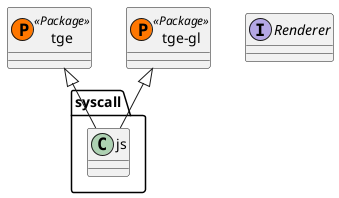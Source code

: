 ```plantuml
@startuml Browser Implementation
class tge << (P,#FF7700) Package >>
tge <|-- "syscall.js"

class "tge-gl" << (P,#FF7700) Package >>
"tge-gl" <|-- "syscall.js"

interface Renderer
Renderer <|-- "syscall.js.Value"

@enduml
```